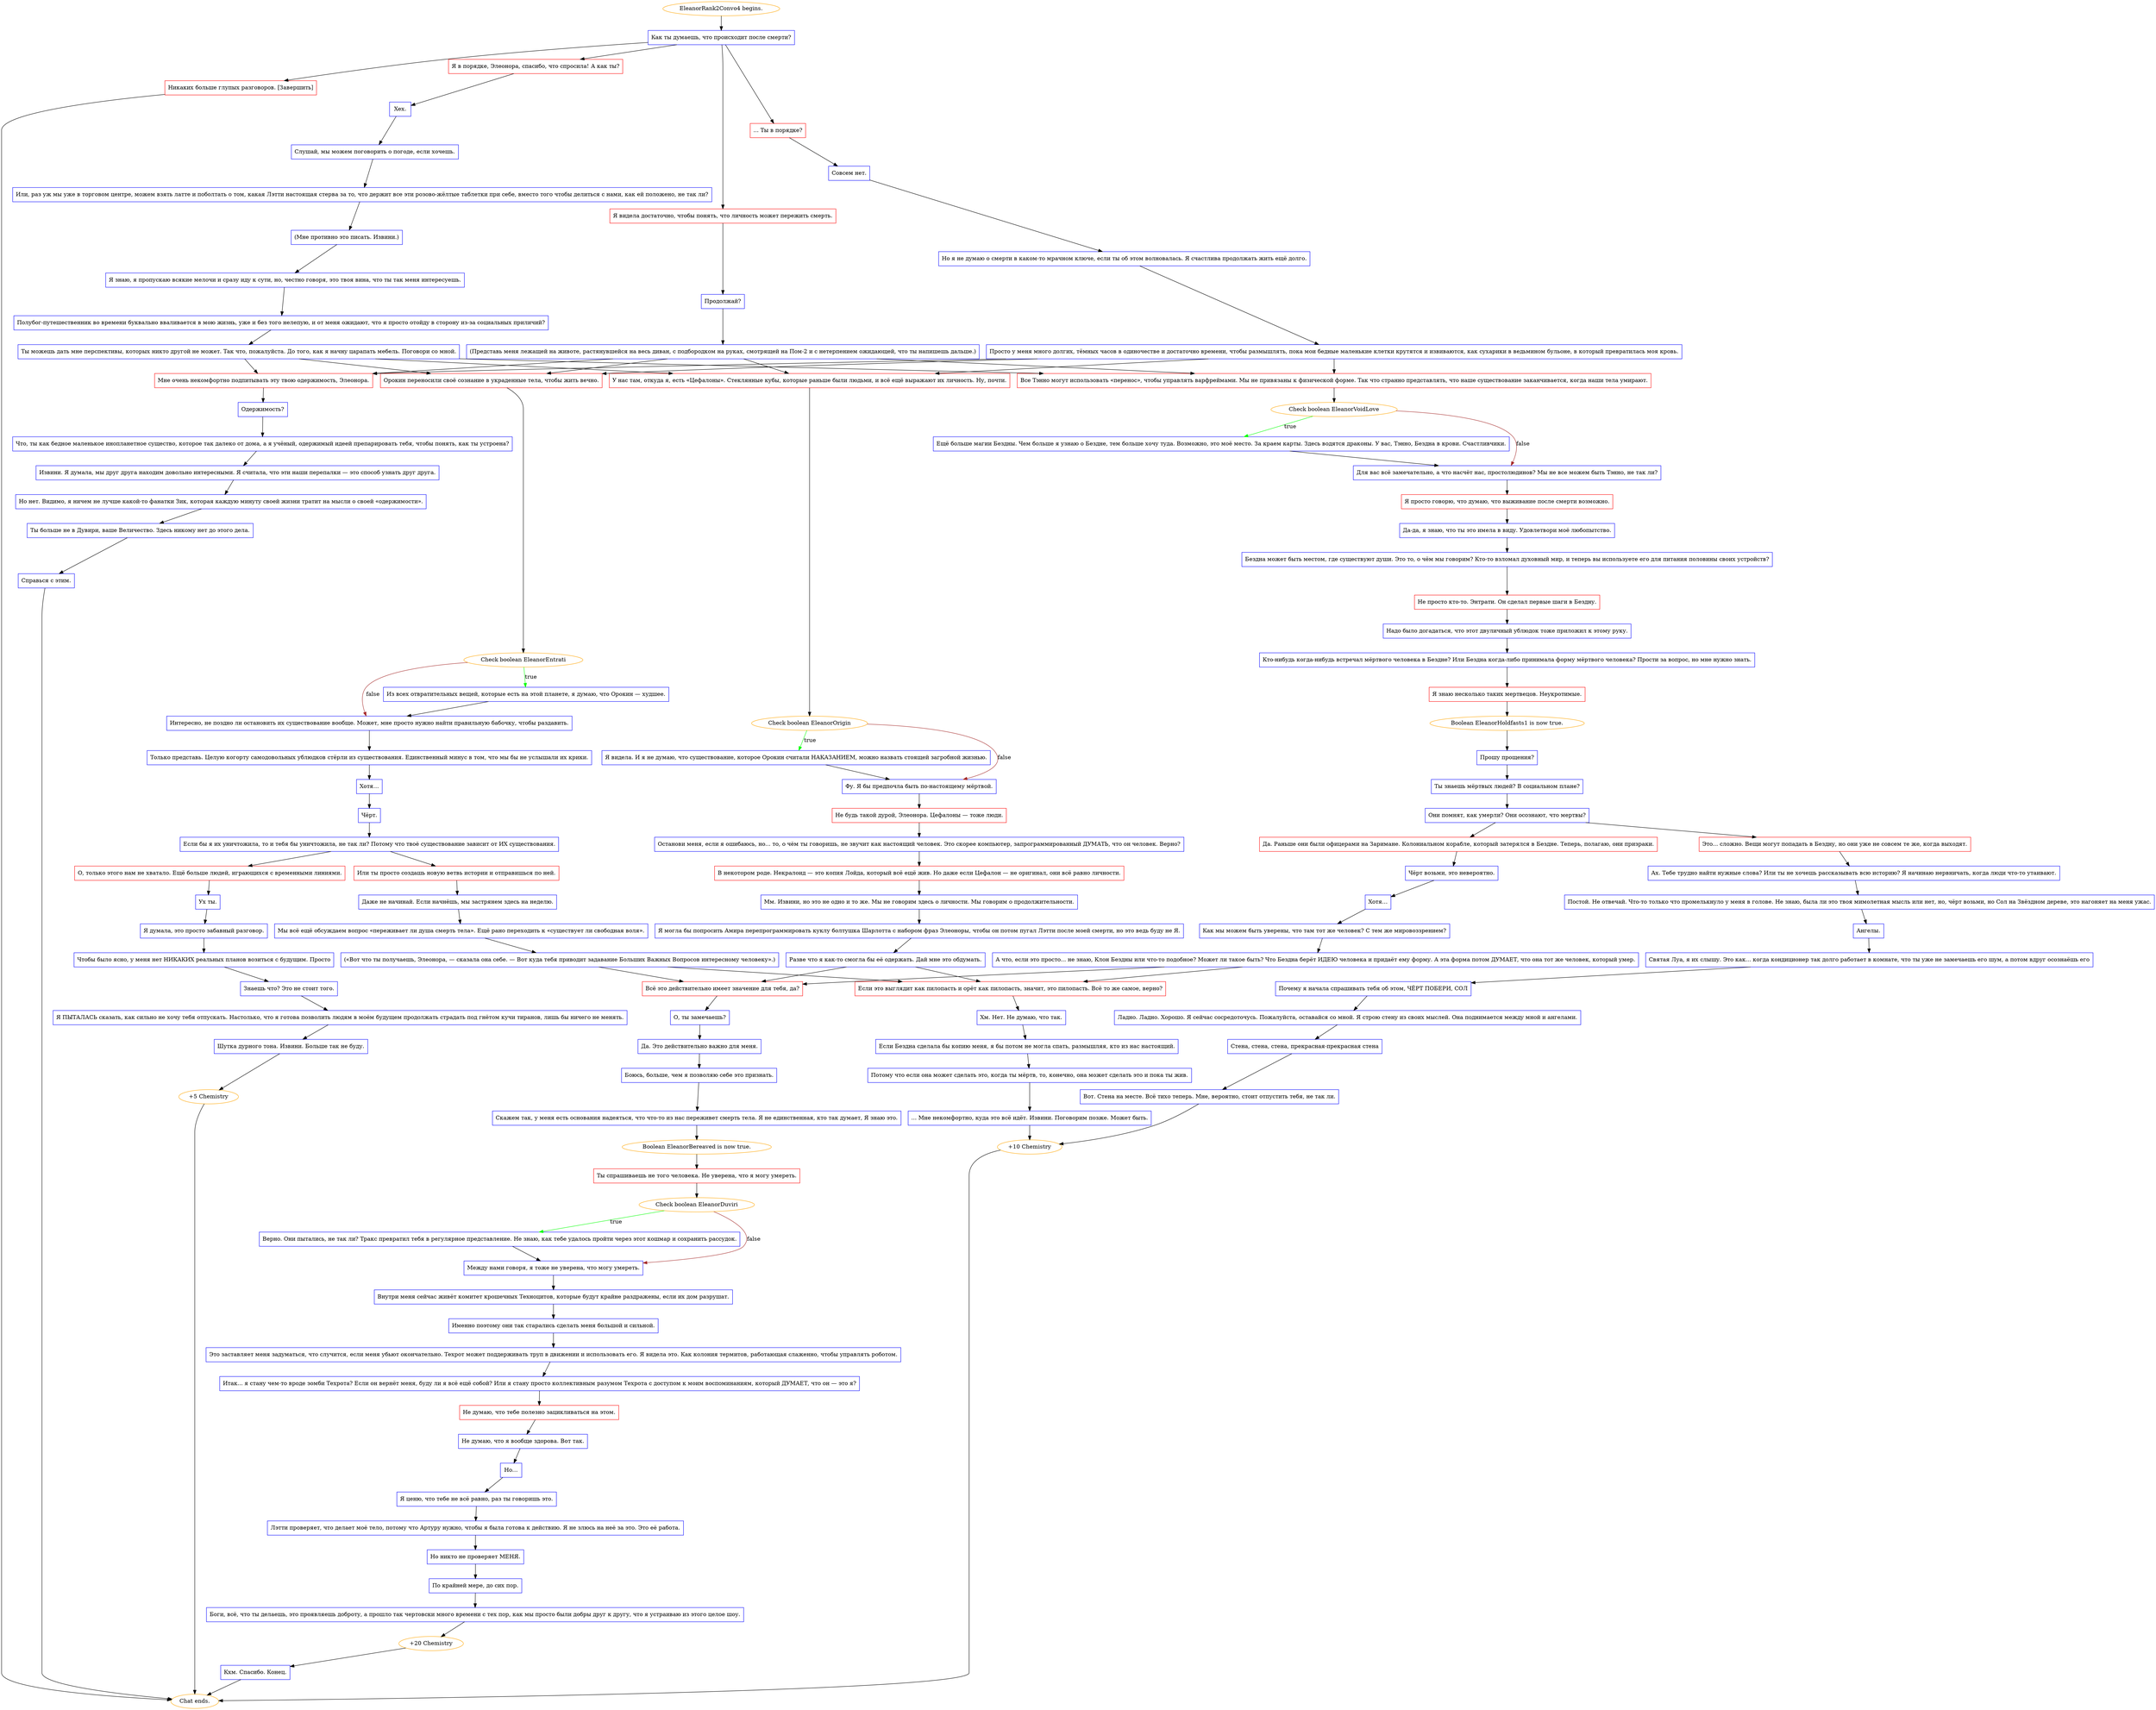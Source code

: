 digraph {
	"EleanorRank2Convo4 begins." [color=orange];
		"EleanorRank2Convo4 begins." -> j343311608;
	j343311608 [label="Как ты думаешь, что происходит после смерти?",shape=box,color=blue];
		j343311608 -> j4146875547;
		j343311608 -> j4228136581;
		j343311608 -> j3838667045;
		j343311608 -> j1425819464;
	j4146875547 [label="Я в порядке, Элеонора, спасибо, что спросила! А как ты?",shape=box,color=red];
		j4146875547 -> j3633308038;
	j4228136581 [label="... Ты в порядке?",shape=box,color=red];
		j4228136581 -> j331347165;
	j3838667045 [label="Я видела достаточно, чтобы понять, что личность может пережить смерть.",shape=box,color=red];
		j3838667045 -> j3449865641;
	j1425819464 [label="Никаких больше глупых разговоров. [Завершить]",shape=box,color=red];
		j1425819464 -> "Chat ends.";
	j3633308038 [label="Хех.",shape=box,color=blue];
		j3633308038 -> j807591519;
	j331347165 [label="Совсем нет.",shape=box,color=blue];
		j331347165 -> j1586048909;
	j3449865641 [label="Продолжай?",shape=box,color=blue];
		j3449865641 -> j1275738258;
	"Chat ends." [color=orange];
	j807591519 [label="Слушай, мы можем поговорить о погоде, если хочешь.",shape=box,color=blue];
		j807591519 -> j1185274989;
	j1586048909 [label="Но я не думаю о смерти в каком-то мрачном ключе, если ты об этом волновалась. Я счастлива продолжать жить ещё долго.",shape=box,color=blue];
		j1586048909 -> j462828256;
	j1275738258 [label="(Представь меня лежащей на животе, растянувшейся на весь диван, с подбородком на руках, смотрящей на Пом-2 и с нетерпением ожидающей, что ты напишешь дальше.)",shape=box,color=blue];
		j1275738258 -> j108782111;
		j1275738258 -> j817713578;
		j1275738258 -> j1870871258;
		j1275738258 -> j1744390314;
	j1185274989 [label="Или, раз уж мы уже в торговом центре, можем взять латте и поболтать о том, какая Лэтти настоящая стерва за то, что держит все эти розово-жёлтые таблетки при себе, вместо того чтобы делиться с нами, как ей положено, не так ли?",shape=box,color=blue];
		j1185274989 -> j143144861;
	j462828256 [label="Просто у меня много долгих, тёмных часов в одиночестве и достаточно времени, чтобы размышлять, пока мои бедные маленькие клетки крутятся и извиваются, как сухарики в ведьмином бульоне, в который превратилась моя кровь.",shape=box,color=blue];
		j462828256 -> j108782111;
		j462828256 -> j817713578;
		j462828256 -> j1870871258;
		j462828256 -> j1744390314;
	j108782111 [label="У нас там, откуда я, есть «Цефалоны». Стеклянные кубы, которые раньше были людьми, и всё ещё выражают их личность. Ну, почти.",shape=box,color=red];
		j108782111 -> j1343304143;
	j817713578 [label="Орокин переносили своё сознание в украденные тела, чтобы жить вечно.",shape=box,color=red];
		j817713578 -> j3627759057;
	j1870871258 [label="Все Тэнно могут использовать «перенос», чтобы управлять варфреймами. Мы не привязаны к физической форме. Так что странно представлять, что наше существование заканчивается, когда наши тела умирают.",shape=box,color=red];
		j1870871258 -> j3467238656;
	j1744390314 [label="Мне очень некомфортно подпитывать эту твою одержимость, Элеонора.",shape=box,color=red];
		j1744390314 -> j4289145044;
	j143144861 [label="(Мне противно это писать. Извини.)",shape=box,color=blue];
		j143144861 -> j147271470;
	j1343304143 [label="Check boolean EleanorOrigin",color=orange];
		j1343304143 -> j164098142 [label=true,color=green];
		j1343304143 -> j3923256552 [label=false,color=brown];
	j3627759057 [label="Check boolean EleanorEntrati",color=orange];
		j3627759057 -> j661006583 [label=true,color=green];
		j3627759057 -> j1041004015 [label=false,color=brown];
	j3467238656 [label="Check boolean EleanorVoidLove",color=orange];
		j3467238656 -> j3718465341 [label=true,color=green];
		j3467238656 -> j2751893582 [label=false,color=brown];
	j4289145044 [label="Одержимость?",shape=box,color=blue];
		j4289145044 -> j2232173626;
	j147271470 [label="Я знаю, я пропускаю всякие мелочи и сразу иду к сути, но, честно говоря, это твоя вина, что ты так меня интересуешь.",shape=box,color=blue];
		j147271470 -> j3325901463;
	j164098142 [label="Я видела. И я не думаю, что существование, которое Орокин считали НАКАЗАНИЕМ, можно назвать стоящей загробной жизнью.",shape=box,color=blue];
		j164098142 -> j3923256552;
	j3923256552 [label="Фу. Я бы предпочла быть по-настоящему мёртвой.",shape=box,color=blue];
		j3923256552 -> j1826668768;
	j661006583 [label="Из всех отвратительных вещей, которые есть на этой планете, я думаю, что Орокин — худшее.",shape=box,color=blue];
		j661006583 -> j1041004015;
	j1041004015 [label="Интересно, не поздно ли остановить их существование вообще. Может, мне просто нужно найти правильную бабочку, чтобы раздавить.",shape=box,color=blue];
		j1041004015 -> j1337766798;
	j3718465341 [label="Ещё больше магии Бездны. Чем больше я узнаю о Бездне, тем больше хочу туда. Возможно, это моё место. За краем карты. Здесь водятся драконы. У вас, Тэнно, Бездна в крови. Счастливчики.",shape=box,color=blue];
		j3718465341 -> j2751893582;
	j2751893582 [label="Для вас всё замечательно, а что насчёт нас, простолюдинов? Мы не все можем быть Тэнно, не так ли?",shape=box,color=blue];
		j2751893582 -> j4097468296;
	j2232173626 [label="Что, ты как бедное маленькое инопланетное существо, которое так далеко от дома, а я учёный, одержимый идеей препарировать тебя, чтобы понять, как ты устроена?",shape=box,color=blue];
		j2232173626 -> j3838809480;
	j3325901463 [label="Полубог-путешественник во времени буквально вваливается в мою жизнь, уже и без того нелепую, и от меня ожидают, что я просто отойду в сторону из-за социальных приличий?",shape=box,color=blue];
		j3325901463 -> j2150674542;
	j1826668768 [label="Не будь такой дурой, Элеонора. Цефалоны — тоже люди.",shape=box,color=red];
		j1826668768 -> j770791003;
	j1337766798 [label="Только представь. Целую когорту самодовольных ублюдков стёрли из существования. Единственный минус в том, что мы бы не услышали их крики.",shape=box,color=blue];
		j1337766798 -> j966450876;
	j4097468296 [label="Я просто говорю, что думаю, что выживание после смерти возможно.",shape=box,color=red];
		j4097468296 -> j2378427729;
	j3838809480 [label="Извини. Я думала, мы друг друга находим довольно интересными. Я считала, что эти наши перепалки — это способ узнать друг друга.",shape=box,color=blue];
		j3838809480 -> j2401183914;
	j2150674542 [label="Ты можешь дать мне перспективы, которых никто другой не может. Так что, пожалуйста. До того, как я начну царапать мебель. Поговори со мной.",shape=box,color=blue];
		j2150674542 -> j108782111;
		j2150674542 -> j817713578;
		j2150674542 -> j1870871258;
		j2150674542 -> j1744390314;
	j770791003 [label="Останови меня, если я ошибаюсь, но... то, о чём ты говоришь, не звучит как настоящий человек. Это скорее компьютер, запрограммированный ДУМАТЬ, что он человек. Верно?",shape=box,color=blue];
		j770791003 -> j3734998253;
	j966450876 [label="Хотя…",shape=box,color=blue];
		j966450876 -> j2807625338;
	j2378427729 [label="Да-да, я знаю, что ты это имела в виду. Удовлетвори моё любопытство.",shape=box,color=blue];
		j2378427729 -> j1345790050;
	j2401183914 [label="Но нет. Видимо, я ничем не лучше какой-то фанатки Зик, которая каждую минуту своей жизни тратит на мысли о своей «одержимости».",shape=box,color=blue];
		j2401183914 -> j535553620;
	j3734998253 [label="В некотором роде. Некралоид — это копия Лойда, который всё ещё жив. Но даже если Цефалон — не оригинал, они всё равно личности.",shape=box,color=red];
		j3734998253 -> j3577485770;
	j2807625338 [label="Чёрт.",shape=box,color=blue];
		j2807625338 -> j62648482;
	j1345790050 [label="Бездна может быть местом, где существуют души. Это то, о чём мы говорим? Кто-то взломал духовный мир, и теперь вы используете его для питания половины своих устройств?",shape=box,color=blue];
		j1345790050 -> j361644601;
	j535553620 [label="Ты больше не в Дувири, ваше Величество. Здесь никому нет до этого дела.",shape=box,color=blue];
		j535553620 -> j808913504;
	j3577485770 [label="Мм. Извини, но это не одно и то же. Мы не говорим здесь о личности. Мы говорим о продолжительности.",shape=box,color=blue];
		j3577485770 -> j3746565749;
	j62648482 [label="Если бы я их уничтожила, то и тебя бы уничтожила, не так ли? Потому что твоё существование зависит от ИХ существования.",shape=box,color=blue];
		j62648482 -> j2388282762;
		j62648482 -> j1551983898;
	j361644601 [label="Не просто кто-то. Энтрати. Он сделал первые шаги в Бездну.",shape=box,color=red];
		j361644601 -> j3341230313;
	j808913504 [label="Справься с этим.",shape=box,color=blue];
		j808913504 -> "Chat ends.";
	j3746565749 [label="Я могла бы попросить Амира перепрограммировать куклу болтушка Шарлотта с набором фраз Элеоноры, чтобы он потом пугал Лэтти после моей смерти, но это ведь буду не Я.",shape=box,color=blue];
		j3746565749 -> j56451398;
	j2388282762 [label="О, только этого нам не хватало. Ещё больше людей, играющихся с временными линиями.",shape=box,color=red];
		j2388282762 -> j686438331;
	j1551983898 [label="Или ты просто создашь новую ветвь истории и отправишься по ней.",shape=box,color=red];
		j1551983898 -> j3920596837;
	j3341230313 [label="Надо было догадаться, что этот двуличный ублюдок тоже приложил к этому руку.",shape=box,color=blue];
		j3341230313 -> j4293233954;
	j56451398 [label="Разве что я как-то смогла бы её одержать. Дай мне это обдумать.",shape=box,color=blue];
		j56451398 -> j956198770;
		j56451398 -> j670059179;
	j686438331 [label="Ух ты.",shape=box,color=blue];
		j686438331 -> j1716300040;
	j3920596837 [label="Даже не начинай. Если начнёшь, мы застрянем здесь на неделю.",shape=box,color=blue];
		j3920596837 -> j395450639;
	j4293233954 [label="Кто-нибудь когда-нибудь встречал мёртвого человека в Бездне? Или Бездна когда-либо принимала форму мёртвого человека? Прости за вопрос, но мне нужно знать.",shape=box,color=blue];
		j4293233954 -> j3992143530;
	j956198770 [label="Если это выглядит как пилопасть и орёт как пилопасть, значит, это пилопасть. Всё то же самое, верно?",shape=box,color=red];
		j956198770 -> j4110121346;
	j670059179 [label="Всё это действительно имеет значение для тебя, да?",shape=box,color=red];
		j670059179 -> j107362553;
	j1716300040 [label="Я думала, это просто забавный разговор.",shape=box,color=blue];
		j1716300040 -> j2311244560;
	j395450639 [label="Мы всё ещё обсуждаем вопрос «переживает ли душа смерть тела». Ещё рано переходить к «существует ли свободная воля».",shape=box,color=blue];
		j395450639 -> j996593074;
	j3992143530 [label="Я знаю несколько таких мертвецов. Неукротимые.",shape=box,color=red];
		j3992143530 -> j1413179139;
	j4110121346 [label="Хм. Нет. Не думаю, что так.",shape=box,color=blue];
		j4110121346 -> j4117190476;
	j107362553 [label="О, ты замечаешь?",shape=box,color=blue];
		j107362553 -> j898793563;
	j2311244560 [label="Чтобы было ясно, у меня нет НИКАКИХ реальных планов возиться с будущим. Просто",shape=box,color=blue];
		j2311244560 -> j55708683;
	j996593074 [label="(«Вот что ты получаешь, Элеонора, — сказала она себе. — Вот куда тебя приводит задавание Больших Важных Вопросов интересному человеку».)",shape=box,color=blue];
		j996593074 -> j956198770;
		j996593074 -> j670059179;
	j1413179139 [label="Boolean EleanorHoldfasts1 is now true.",color=orange];
		j1413179139 -> j1946095242;
	j4117190476 [label="Если Бездна сделала бы копию меня, я бы потом не могла спать, размышляя, кто из нас настоящий.",shape=box,color=blue];
		j4117190476 -> j3019304990;
	j898793563 [label="Да. Это действительно важно для меня.",shape=box,color=blue];
		j898793563 -> j1873027460;
	j55708683 [label="Знаешь что? Это не стоит того.",shape=box,color=blue];
		j55708683 -> j2264236588;
	j1946095242 [label="Прошу прощения?",shape=box,color=blue];
		j1946095242 -> j2162901989;
	j3019304990 [label="Потому что если она может сделать это, когда ты мёртв, то, конечно, она может сделать это и пока ты жив.",shape=box,color=blue];
		j3019304990 -> j1159761693;
	j1873027460 [label="Боюсь, больше, чем я позволяю себе это признать.",shape=box,color=blue];
		j1873027460 -> j1096775818;
	j2264236588 [label="Я ПЫТАЛАСЬ сказать, как сильно не хочу тебя отпускать. Настолько, что я готова позволить людям в моём будущем продолжать страдать под гнётом кучи тиранов, лишь бы ничего не менять.",shape=box,color=blue];
		j2264236588 -> j1366716062;
	j2162901989 [label="Ты знаешь мёртвых людей? В социальном плане?",shape=box,color=blue];
		j2162901989 -> j555609813;
	j1159761693 [label="... Мне некомфортно, куда это всё идёт. Извини. Поговорим позже. Может быть.",shape=box,color=blue];
		j1159761693 -> j1933300832;
	j1096775818 [label="Скажем так, у меня есть основания надеяться, что что-то из нас переживет смерть тела. Я не единственная, кто так думает, Я знаю это.",shape=box,color=blue];
		j1096775818 -> j2935988707;
	j1366716062 [label="Шутка дурного тона. Извини. Больше так не буду.",shape=box,color=blue];
		j1366716062 -> j4081414586;
	j555609813 [label="Они помнят, как умерли? Они осознают, что мертвы?",shape=box,color=blue];
		j555609813 -> j442931233;
		j555609813 -> j2577453827;
	j1933300832 [label="+10 Chemistry",color=orange];
		j1933300832 -> "Chat ends.";
	j2935988707 [label="Boolean EleanorBereaved is now true.",color=orange];
		j2935988707 -> j1094742402;
	j4081414586 [label="+5 Chemistry",color=orange];
		j4081414586 -> "Chat ends.";
	j442931233 [label="Да. Раньше они были офицерами на Заримане. Колониальном корабле, который затерялся в Бездне. Теперь, полагаю, они призраки.",shape=box,color=red];
		j442931233 -> j702837506;
	j2577453827 [label="Это... сложно. Вещи могут попадать в Бездну, но они уже не совсем те же, когда выходят.",shape=box,color=red];
		j2577453827 -> j1338307536;
	j1094742402 [label="Ты спрашиваешь не того человека. Не уверена, что я могу умереть.",shape=box,color=red];
		j1094742402 -> j4031565703;
	j702837506 [label="Чёрт возьми, это невероятно.",shape=box,color=blue];
		j702837506 -> j2529673165;
	j1338307536 [label="Ах. Тебе трудно найти нужные слова? Или ты не хочешь рассказывать всю историю? Я начинаю нервничать, когда люди что-то утаивают.",shape=box,color=blue];
		j1338307536 -> j573947997;
	j4031565703 [label="Check boolean EleanorDuviri",color=orange];
		j4031565703 -> j391571340 [label=true,color=green];
		j4031565703 -> j3922071102 [label=false,color=brown];
	j2529673165 [label="Хотя…",shape=box,color=blue];
		j2529673165 -> j2684197555;
	j573947997 [label="Постой. Не отвечай. Что-то только что промелькнуло у меня в голове. Не знаю, была ли это твоя мимолетная мысль или нет, но, чёрт возьми, но Сол на Звёздном дереве, это нагоняет на меня ужас.",shape=box,color=blue];
		j573947997 -> j1602737639;
	j391571340 [label="Верно. Они пытались, не так ли? Тракс превратил тебя в регулярное представление. Не знаю, как тебе удалось пройти через этот кошмар и сохранить рассудок.",shape=box,color=blue];
		j391571340 -> j3922071102;
	j3922071102 [label="Между нами говоря, я тоже не уверена, что могу умереть.",shape=box,color=blue];
		j3922071102 -> j2992826608;
	j2684197555 [label="Как мы можем быть уверены, что там тот же человек? С тем же мировоззрением?",shape=box,color=blue];
		j2684197555 -> j2881327383;
	j1602737639 [label="Ангелы.",shape=box,color=blue];
		j1602737639 -> j2663123393;
	j2992826608 [label="Внутри меня сейчас живёт комитет крошечных Техноцитов, которые будут крайне раздражены, если их дом разрушат.",shape=box,color=blue];
		j2992826608 -> j2868872997;
	j2881327383 [label="А что, если это просто... не знаю, Клон Бездны или что-то подобное? Может ли такое быть? Что Бездна берёт ИДЕЮ человека и придаёт ему форму. А эта форма потом ДУМАЕТ, что она тот же человек, который умер.",shape=box,color=blue];
		j2881327383 -> j956198770;
		j2881327383 -> j670059179;
	j2663123393 [label="Святая Луа, я их слышу. Это как... когда кондиционер так долго работает в комнате, что ты уже не замечаешь его шум, а потом вдруг осознаёшь его",shape=box,color=blue];
		j2663123393 -> j1779614523;
	j2868872997 [label="Именно поэтому они так старались сделать меня большой и сильной.",shape=box,color=blue];
		j2868872997 -> j4067315375;
	j1779614523 [label="Почему я начала спрашивать тебя об этом, ЧЁРТ ПОБЕРИ, СОЛ",shape=box,color=blue];
		j1779614523 -> j1897649112;
	j4067315375 [label="Это заставляет меня задуматься, что случится, если меня убьют окончательно. Техрот может поддерживать труп в движении и использовать его. Я видела это. Как колония термитов, работающая слаженно, чтобы управлять роботом.",shape=box,color=blue];
		j4067315375 -> j3188300643;
	j1897649112 [label="Ладно. Ладно. Хорошо. Я сейчас сосредоточусь. Пожалуйста, оставайся со мной. Я строю стену из своих мыслей. Она поднимается между мной и ангелами.",shape=box,color=blue];
		j1897649112 -> j1936220404;
	j3188300643 [label="Итак... я стану чем-то вроде зомби Техрота? Если он вернёт меня, буду ли я всё ещё собой? Или я стану просто коллективным разумом Техрота с доступом к моим воспоминаниям, который ДУМАЕТ, что он — это я?",shape=box,color=blue];
		j3188300643 -> j2398696755;
	j1936220404 [label="Стена, стена, стена, прекрасная-прекрасная стена",shape=box,color=blue];
		j1936220404 -> j1531609916;
	j2398696755 [label="Не думаю, что тебе полезно зацикливаться на этом.",shape=box,color=red];
		j2398696755 -> j1065458121;
	j1531609916 [label="Вот. Стена на месте. Всё тихо теперь. Мне, вероятно, стоит отпустить тебя, не так ли.",shape=box,color=blue];
		j1531609916 -> j1933300832;
	j1065458121 [label="Не думаю, что я вообще здорова. Вот так.",shape=box,color=blue];
		j1065458121 -> j1275946752;
	j1275946752 [label="Но…",shape=box,color=blue];
		j1275946752 -> j1138133280;
	j1138133280 [label="Я ценю, что тебе не всё равно, раз ты говоришь это.",shape=box,color=blue];
		j1138133280 -> j2999283295;
	j2999283295 [label="Лэтти проверяет, что делает моё тело, потому что Артуру нужно, чтобы я была готова к действию. Я не злюсь на неё за это. Это её работа.",shape=box,color=blue];
		j2999283295 -> j3639778715;
	j3639778715 [label="Но никто не проверяет МЕНЯ.",shape=box,color=blue];
		j3639778715 -> j1047269292;
	j1047269292 [label="По крайней мере, до сих пор.",shape=box,color=blue];
		j1047269292 -> j4154845351;
	j4154845351 [label="Боги, всё, что ты делаешь, это проявляешь доброту, а прошло так чертовски много времени с тех пор, как мы просто были добры друг к другу, что я устраиваю из этого целое шоу.",shape=box,color=blue];
		j4154845351 -> j2698301022;
	j2698301022 [label="+20 Chemistry",color=orange];
		j2698301022 -> j800935236;
	j800935236 [label="Кхм. Спасибо. Конец.",shape=box,color=blue];
		j800935236 -> "Chat ends.";
}